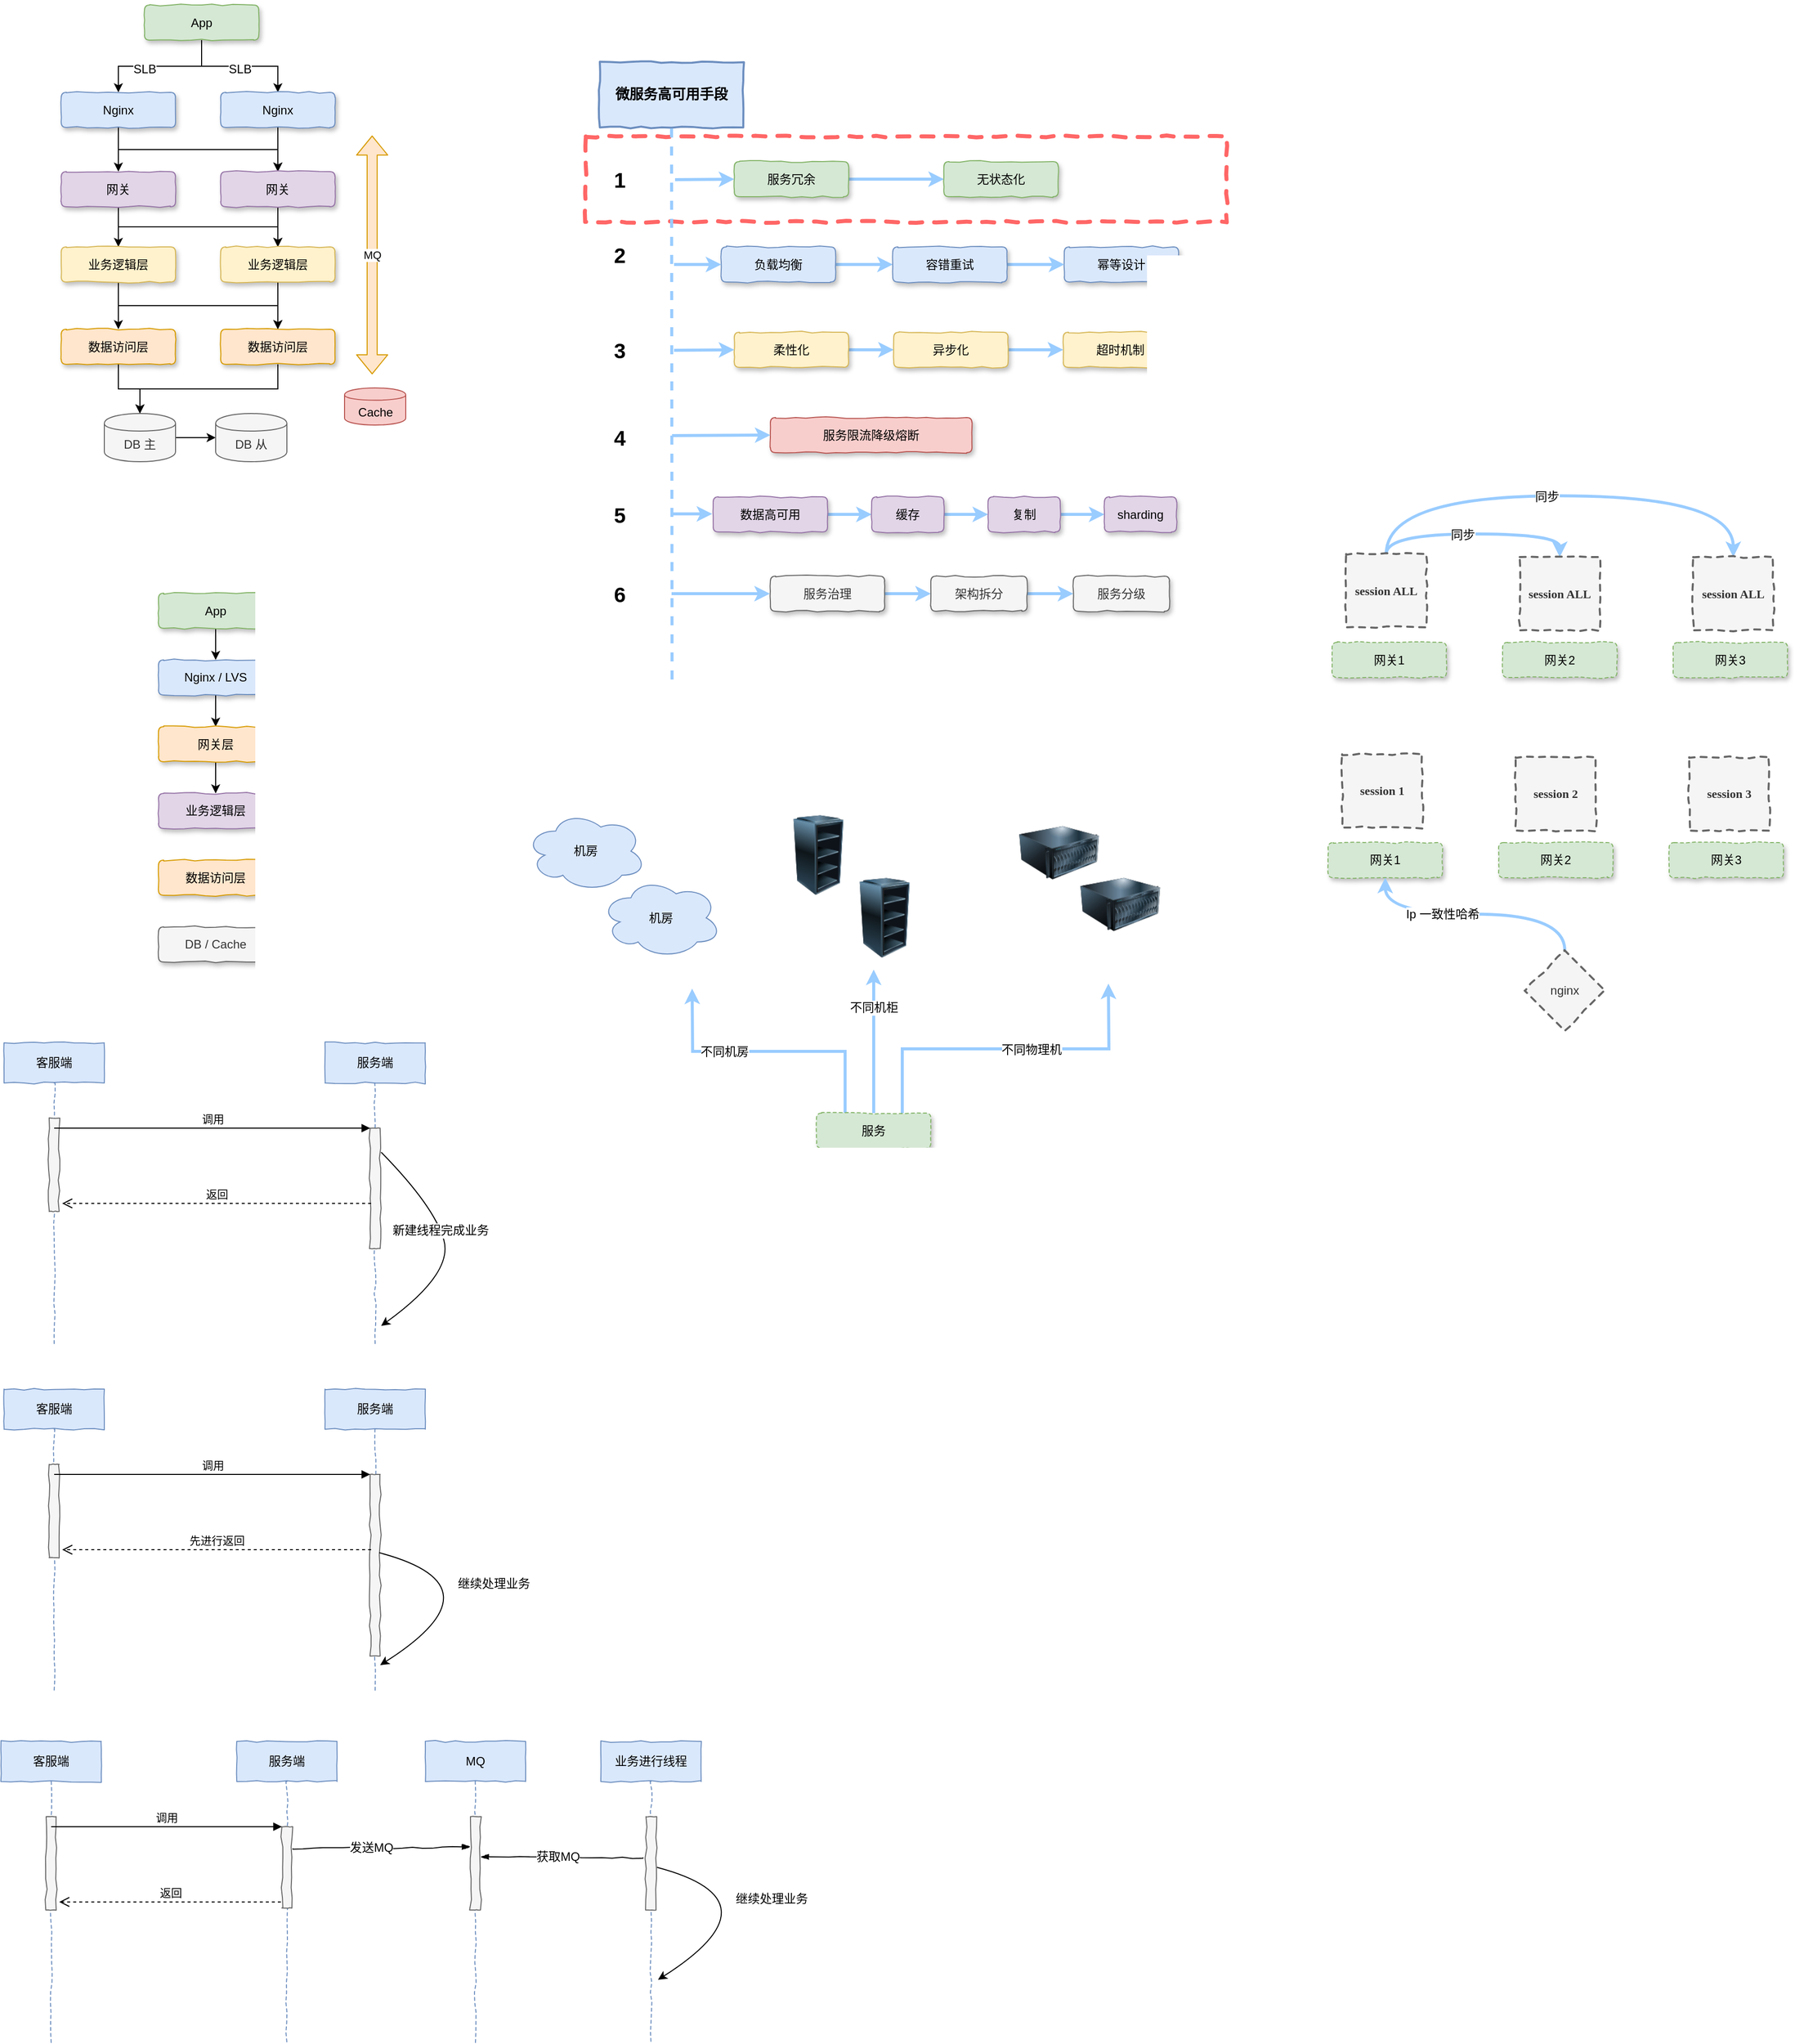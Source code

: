 <mxfile version="10.7.7" type="github"><diagram id="9MzaHd7Rf5EmqwmCaSLp" name="Ã§Â¬Â¬ 1 Ã©Â¡Âµ"><mxGraphModel dx="848" dy="574" grid="0" gridSize="10" guides="1" tooltips="1" connect="1" arrows="1" fold="1" page="1" pageScale="1" pageWidth="10000" pageHeight="10000" math="0" shadow="0"><root><mxCell id="0"/><mxCell id="1" parent="0"/><mxCell id="vuu-zCxJf1RxTGrYEHan-46" value="" style="html=1;whiteSpace=wrap;comic=1;strokeWidth=4;fontFamily=Comic Sans MS;fontStyle=1;strokeColor=#FF6666;dashed=1;" parent="1" vertex="1"><mxGeometry x="699" y="312" width="639" height="85" as="geometry"/></mxCell><mxCell id="hoTQpN1Qv3qKQoS7OUCN-4" style="edgeStyle=orthogonalEdgeStyle;rounded=0;orthogonalLoop=1;jettySize=auto;html=1;exitX=0.5;exitY=1;exitDx=0;exitDy=0;" parent="1" source="hoTQpN1Qv3qKQoS7OUCN-1" target="hoTQpN1Qv3qKQoS7OUCN-2" edge="1"><mxGeometry relative="1" as="geometry"/></mxCell><mxCell id="hoTQpN1Qv3qKQoS7OUCN-6" value="SLB" style="text;html=1;resizable=0;points=[];align=center;verticalAlign=middle;labelBackgroundColor=#ffffff;" parent="hoTQpN1Qv3qKQoS7OUCN-4" vertex="1" connectable="0"><mxGeometry x="0.23" y="3" relative="1" as="geometry"><mxPoint as="offset"/></mxGeometry></mxCell><mxCell id="hoTQpN1Qv3qKQoS7OUCN-5" style="edgeStyle=orthogonalEdgeStyle;rounded=0;orthogonalLoop=1;jettySize=auto;html=1;exitX=0.5;exitY=1;exitDx=0;exitDy=0;" parent="1" source="hoTQpN1Qv3qKQoS7OUCN-1" target="hoTQpN1Qv3qKQoS7OUCN-3" edge="1"><mxGeometry relative="1" as="geometry"/></mxCell><mxCell id="hoTQpN1Qv3qKQoS7OUCN-7" value="SLB" style="text;html=1;resizable=0;points=[];align=center;verticalAlign=middle;labelBackgroundColor=#ffffff;" parent="hoTQpN1Qv3qKQoS7OUCN-5" vertex="1" connectable="0"><mxGeometry y="-3" relative="1" as="geometry"><mxPoint as="offset"/></mxGeometry></mxCell><mxCell id="hoTQpN1Qv3qKQoS7OUCN-1" value="App" style="rounded=1;whiteSpace=wrap;html=1;shadow=1;comic=1;fillColor=#d5e8d4;strokeColor=#82b366;" parent="1" vertex="1"><mxGeometry x="259" y="181" width="114" height="35" as="geometry"/></mxCell><mxCell id="hoTQpN1Qv3qKQoS7OUCN-10" style="edgeStyle=orthogonalEdgeStyle;rounded=0;orthogonalLoop=1;jettySize=auto;html=1;exitX=0.5;exitY=1;exitDx=0;exitDy=0;entryX=0.5;entryY=0;entryDx=0;entryDy=0;" parent="1" source="hoTQpN1Qv3qKQoS7OUCN-2" target="hoTQpN1Qv3qKQoS7OUCN-8" edge="1"><mxGeometry relative="1" as="geometry"/></mxCell><mxCell id="hoTQpN1Qv3qKQoS7OUCN-11" style="edgeStyle=orthogonalEdgeStyle;rounded=0;orthogonalLoop=1;jettySize=auto;html=1;exitX=0.5;exitY=1;exitDx=0;exitDy=0;entryX=0.5;entryY=0;entryDx=0;entryDy=0;" parent="1" source="hoTQpN1Qv3qKQoS7OUCN-2" target="hoTQpN1Qv3qKQoS7OUCN-9" edge="1"><mxGeometry relative="1" as="geometry"/></mxCell><mxCell id="hoTQpN1Qv3qKQoS7OUCN-2" value="Nginx" style="rounded=1;whiteSpace=wrap;html=1;shadow=1;comic=1;fillColor=#dae8fc;strokeColor=#6c8ebf;" parent="1" vertex="1"><mxGeometry x="176" y="268" width="114" height="35" as="geometry"/></mxCell><mxCell id="hoTQpN1Qv3qKQoS7OUCN-12" style="edgeStyle=orthogonalEdgeStyle;rounded=0;orthogonalLoop=1;jettySize=auto;html=1;exitX=0.5;exitY=1;exitDx=0;exitDy=0;entryX=0.5;entryY=0;entryDx=0;entryDy=0;" parent="1" source="hoTQpN1Qv3qKQoS7OUCN-3" target="hoTQpN1Qv3qKQoS7OUCN-9" edge="1"><mxGeometry relative="1" as="geometry"/></mxCell><mxCell id="hoTQpN1Qv3qKQoS7OUCN-3" value="Nginx" style="rounded=1;whiteSpace=wrap;html=1;shadow=1;comic=1;fillColor=#dae8fc;strokeColor=#6c8ebf;" parent="1" vertex="1"><mxGeometry x="335" y="268" width="114" height="35" as="geometry"/></mxCell><mxCell id="hoTQpN1Qv3qKQoS7OUCN-15" style="edgeStyle=orthogonalEdgeStyle;rounded=0;orthogonalLoop=1;jettySize=auto;html=1;exitX=0.5;exitY=1;exitDx=0;exitDy=0;entryX=0.5;entryY=0;entryDx=0;entryDy=0;" parent="1" source="hoTQpN1Qv3qKQoS7OUCN-8" target="hoTQpN1Qv3qKQoS7OUCN-13" edge="1"><mxGeometry relative="1" as="geometry"/></mxCell><mxCell id="hoTQpN1Qv3qKQoS7OUCN-25" style="edgeStyle=orthogonalEdgeStyle;rounded=0;orthogonalLoop=1;jettySize=auto;html=1;exitX=0.5;exitY=1;exitDx=0;exitDy=0;" parent="1" source="hoTQpN1Qv3qKQoS7OUCN-8" target="hoTQpN1Qv3qKQoS7OUCN-14" edge="1"><mxGeometry relative="1" as="geometry"/></mxCell><mxCell id="hoTQpN1Qv3qKQoS7OUCN-8" value="网关" style="rounded=1;whiteSpace=wrap;html=1;shadow=1;comic=1;fillColor=#e1d5e7;strokeColor=#9673a6;" parent="1" vertex="1"><mxGeometry x="176" y="347" width="114" height="35" as="geometry"/></mxCell><mxCell id="hoTQpN1Qv3qKQoS7OUCN-16" style="edgeStyle=orthogonalEdgeStyle;rounded=0;orthogonalLoop=1;jettySize=auto;html=1;exitX=0.5;exitY=1;exitDx=0;exitDy=0;" parent="1" source="hoTQpN1Qv3qKQoS7OUCN-9" target="hoTQpN1Qv3qKQoS7OUCN-14" edge="1"><mxGeometry relative="1" as="geometry"/></mxCell><mxCell id="hoTQpN1Qv3qKQoS7OUCN-9" value="网关" style="rounded=1;whiteSpace=wrap;html=1;shadow=1;comic=1;fillColor=#e1d5e7;strokeColor=#9673a6;" parent="1" vertex="1"><mxGeometry x="335" y="347" width="114" height="35" as="geometry"/></mxCell><mxCell id="hoTQpN1Qv3qKQoS7OUCN-22" style="edgeStyle=orthogonalEdgeStyle;rounded=0;orthogonalLoop=1;jettySize=auto;html=1;exitX=0.5;exitY=1;exitDx=0;exitDy=0;entryX=0.5;entryY=0;entryDx=0;entryDy=0;" parent="1" source="hoTQpN1Qv3qKQoS7OUCN-13" target="hoTQpN1Qv3qKQoS7OUCN-20" edge="1"><mxGeometry relative="1" as="geometry"/></mxCell><mxCell id="hoTQpN1Qv3qKQoS7OUCN-24" style="edgeStyle=orthogonalEdgeStyle;rounded=0;orthogonalLoop=1;jettySize=auto;html=1;exitX=0.5;exitY=1;exitDx=0;exitDy=0;entryX=0.5;entryY=0;entryDx=0;entryDy=0;" parent="1" source="hoTQpN1Qv3qKQoS7OUCN-13" target="hoTQpN1Qv3qKQoS7OUCN-21" edge="1"><mxGeometry relative="1" as="geometry"/></mxCell><mxCell id="hoTQpN1Qv3qKQoS7OUCN-13" value="业务逻辑层" style="rounded=1;whiteSpace=wrap;html=1;shadow=1;comic=1;fillColor=#fff2cc;strokeColor=#d6b656;" parent="1" vertex="1"><mxGeometry x="176" y="422" width="114" height="35" as="geometry"/></mxCell><mxCell id="hoTQpN1Qv3qKQoS7OUCN-23" style="edgeStyle=orthogonalEdgeStyle;rounded=0;orthogonalLoop=1;jettySize=auto;html=1;exitX=0.5;exitY=1;exitDx=0;exitDy=0;entryX=0.5;entryY=0;entryDx=0;entryDy=0;" parent="1" source="hoTQpN1Qv3qKQoS7OUCN-14" target="hoTQpN1Qv3qKQoS7OUCN-21" edge="1"><mxGeometry relative="1" as="geometry"/></mxCell><mxCell id="hoTQpN1Qv3qKQoS7OUCN-14" value="业务逻辑层" style="rounded=1;whiteSpace=wrap;html=1;shadow=1;comic=1;fillColor=#fff2cc;strokeColor=#d6b656;" parent="1" vertex="1"><mxGeometry x="335" y="422" width="114" height="35" as="geometry"/></mxCell><mxCell id="hoTQpN1Qv3qKQoS7OUCN-40" style="edgeStyle=orthogonalEdgeStyle;rounded=0;orthogonalLoop=1;jettySize=auto;html=1;exitX=0.5;exitY=1;exitDx=0;exitDy=0;entryX=0.5;entryY=0;entryDx=0;entryDy=0;" parent="1" source="hoTQpN1Qv3qKQoS7OUCN-17" target="hoTQpN1Qv3qKQoS7OUCN-18" edge="1"><mxGeometry relative="1" as="geometry"/></mxCell><mxCell id="hoTQpN1Qv3qKQoS7OUCN-17" value="App" style="rounded=1;whiteSpace=wrap;html=1;shadow=1;comic=1;fillColor=#d5e8d4;strokeColor=#82b366;" parent="1" vertex="1"><mxGeometry x="273" y="767" width="114" height="35" as="geometry"/></mxCell><mxCell id="hoTQpN1Qv3qKQoS7OUCN-41" style="edgeStyle=orthogonalEdgeStyle;rounded=0;orthogonalLoop=1;jettySize=auto;html=1;exitX=0.5;exitY=1;exitDx=0;exitDy=0;entryX=0.5;entryY=0;entryDx=0;entryDy=0;" parent="1" source="hoTQpN1Qv3qKQoS7OUCN-18" target="hoTQpN1Qv3qKQoS7OUCN-19" edge="1"><mxGeometry relative="1" as="geometry"/></mxCell><mxCell id="hoTQpN1Qv3qKQoS7OUCN-18" value="Nginx / LVS" style="rounded=1;whiteSpace=wrap;html=1;shadow=1;comic=1;fillColor=#dae8fc;strokeColor=#6c8ebf;" parent="1" vertex="1"><mxGeometry x="273" y="833.5" width="114" height="35" as="geometry"/></mxCell><mxCell id="hoTQpN1Qv3qKQoS7OUCN-42" style="edgeStyle=orthogonalEdgeStyle;rounded=0;orthogonalLoop=1;jettySize=auto;html=1;exitX=0.5;exitY=1;exitDx=0;exitDy=0;entryX=0.5;entryY=0;entryDx=0;entryDy=0;" parent="1" source="hoTQpN1Qv3qKQoS7OUCN-19" target="hoTQpN1Qv3qKQoS7OUCN-37" edge="1"><mxGeometry relative="1" as="geometry"/></mxCell><mxCell id="hoTQpN1Qv3qKQoS7OUCN-19" value="网关层" style="rounded=1;whiteSpace=wrap;html=1;shadow=1;comic=1;fillColor=#ffe6cc;strokeColor=#d79b00;" parent="1" vertex="1"><mxGeometry x="273" y="900" width="114" height="35" as="geometry"/></mxCell><mxCell id="hoTQpN1Qv3qKQoS7OUCN-29" style="edgeStyle=orthogonalEdgeStyle;rounded=0;orthogonalLoop=1;jettySize=auto;html=1;exitX=0.5;exitY=1;exitDx=0;exitDy=0;entryX=0.5;entryY=0;entryDx=0;entryDy=0;" parent="1" source="hoTQpN1Qv3qKQoS7OUCN-20" target="hoTQpN1Qv3qKQoS7OUCN-26" edge="1"><mxGeometry relative="1" as="geometry"/></mxCell><mxCell id="hoTQpN1Qv3qKQoS7OUCN-20" value="数据访问层" style="rounded=1;whiteSpace=wrap;html=1;shadow=1;comic=1;fillColor=#ffe6cc;strokeColor=#d79b00;" parent="1" vertex="1"><mxGeometry x="176" y="504" width="114" height="35" as="geometry"/></mxCell><mxCell id="hoTQpN1Qv3qKQoS7OUCN-30" style="edgeStyle=orthogonalEdgeStyle;rounded=0;orthogonalLoop=1;jettySize=auto;html=1;exitX=0.5;exitY=1;exitDx=0;exitDy=0;entryX=0.5;entryY=0;entryDx=0;entryDy=0;" parent="1" source="hoTQpN1Qv3qKQoS7OUCN-21" target="hoTQpN1Qv3qKQoS7OUCN-26" edge="1"><mxGeometry relative="1" as="geometry"/></mxCell><mxCell id="hoTQpN1Qv3qKQoS7OUCN-21" value="数据访问层" style="rounded=1;whiteSpace=wrap;html=1;shadow=1;comic=1;fillColor=#ffe6cc;strokeColor=#d79b00;" parent="1" vertex="1"><mxGeometry x="335" y="504" width="114" height="35" as="geometry"/></mxCell><mxCell id="hoTQpN1Qv3qKQoS7OUCN-28" style="edgeStyle=orthogonalEdgeStyle;rounded=0;orthogonalLoop=1;jettySize=auto;html=1;exitX=1;exitY=0.5;exitDx=0;exitDy=0;entryX=0;entryY=0.5;entryDx=0;entryDy=0;" parent="1" source="hoTQpN1Qv3qKQoS7OUCN-26" target="hoTQpN1Qv3qKQoS7OUCN-27" edge="1"><mxGeometry relative="1" as="geometry"/></mxCell><mxCell id="hoTQpN1Qv3qKQoS7OUCN-26" value="DB 主" style="shape=cylinder;whiteSpace=wrap;html=1;boundedLbl=1;backgroundOutline=1;fillColor=#f5f5f5;strokeColor=#666666;fontColor=#333333;" parent="1" vertex="1"><mxGeometry x="219" y="588" width="71" height="48" as="geometry"/></mxCell><mxCell id="hoTQpN1Qv3qKQoS7OUCN-27" value="DB 从" style="shape=cylinder;whiteSpace=wrap;html=1;boundedLbl=1;backgroundOutline=1;fillColor=#f5f5f5;strokeColor=#666666;fontColor=#333333;" parent="1" vertex="1"><mxGeometry x="330" y="588" width="71" height="48" as="geometry"/></mxCell><mxCell id="hoTQpN1Qv3qKQoS7OUCN-33" value="Cache" style="shape=cylinder;whiteSpace=wrap;html=1;boundedLbl=1;backgroundOutline=1;fillColor=#f8cecc;strokeColor=#b85450;" parent="1" vertex="1"><mxGeometry x="458.5" y="562.5" width="61" height="37" as="geometry"/></mxCell><mxCell id="hoTQpN1Qv3qKQoS7OUCN-34" value="MQ" style="shape=flexArrow;endArrow=classic;startArrow=classic;html=1;fillColor=#ffe6cc;strokeColor=#d79b00;" parent="1" edge="1"><mxGeometry width="50" height="50" relative="1" as="geometry"><mxPoint x="486" y="549" as="sourcePoint"/><mxPoint x="486" y="311" as="targetPoint"/></mxGeometry></mxCell><mxCell id="hoTQpN1Qv3qKQoS7OUCN-37" value="业务逻辑层" style="rounded=1;whiteSpace=wrap;html=1;shadow=1;comic=1;fillColor=#e1d5e7;strokeColor=#9673a6;" parent="1" vertex="1"><mxGeometry x="273" y="966.5" width="114" height="35" as="geometry"/></mxCell><mxCell id="hoTQpN1Qv3qKQoS7OUCN-38" value="数据访问层" style="rounded=1;whiteSpace=wrap;html=1;shadow=1;comic=1;fillColor=#ffe6cc;strokeColor=#d79b00;" parent="1" vertex="1"><mxGeometry x="273" y="1033" width="114" height="35" as="geometry"/></mxCell><mxCell id="hoTQpN1Qv3qKQoS7OUCN-39" value="DB / Cache" style="rounded=1;whiteSpace=wrap;html=1;shadow=1;comic=1;fillColor=#f5f5f5;strokeColor=#666666;fontColor=#333333;" parent="1" vertex="1"><mxGeometry x="273" y="1099.5" width="114" height="35" as="geometry"/></mxCell><mxCell id="vuu-zCxJf1RxTGrYEHan-1" value="&lt;font style=&quot;font-size: 14px&quot;&gt;微服务高可用手段&lt;/font&gt;" style="html=1;whiteSpace=wrap;comic=1;strokeWidth=2;fontFamily=Comic Sans MS;fontStyle=1;fillColor=#dae8fc;strokeColor=#6c8ebf;" parent="1" vertex="1"><mxGeometry x="713" y="238" width="143" height="65" as="geometry"/></mxCell><mxCell id="vuu-zCxJf1RxTGrYEHan-2" value="" style="endArrow=none;dashed=1;html=1;entryX=0.5;entryY=1;entryDx=0;entryDy=0;strokeColor=#99CCFF;strokeWidth=3;" parent="1" target="vuu-zCxJf1RxTGrYEHan-1" edge="1"><mxGeometry width="50" height="50" relative="1" as="geometry"><mxPoint x="785" y="853" as="sourcePoint"/><mxPoint x="870" y="451" as="targetPoint"/></mxGeometry></mxCell><mxCell id="vuu-zCxJf1RxTGrYEHan-6" style="edgeStyle=orthogonalEdgeStyle;rounded=0;orthogonalLoop=1;jettySize=auto;html=1;exitX=1;exitY=0.5;exitDx=0;exitDy=0;entryX=0;entryY=0.5;entryDx=0;entryDy=0;strokeColor=#99CCFF;strokeWidth=3;" parent="1" source="vuu-zCxJf1RxTGrYEHan-3" target="vuu-zCxJf1RxTGrYEHan-5" edge="1"><mxGeometry relative="1" as="geometry"/></mxCell><mxCell id="vuu-zCxJf1RxTGrYEHan-3" value="服务冗余" style="rounded=1;whiteSpace=wrap;html=1;shadow=1;comic=1;fillColor=#d5e8d4;strokeColor=#82b366;" parent="1" vertex="1"><mxGeometry x="847" y="337" width="114" height="35" as="geometry"/></mxCell><mxCell id="vuu-zCxJf1RxTGrYEHan-4" value="" style="endArrow=classic;html=1;strokeColor=#99CCFF;strokeWidth=3;entryX=0;entryY=0.5;entryDx=0;entryDy=0;" parent="1" target="vuu-zCxJf1RxTGrYEHan-3" edge="1"><mxGeometry width="50" height="50" relative="1" as="geometry"><mxPoint x="788" y="355" as="sourcePoint"/><mxPoint x="719" y="344" as="targetPoint"/></mxGeometry></mxCell><mxCell id="vuu-zCxJf1RxTGrYEHan-5" value="无状态化" style="rounded=1;whiteSpace=wrap;html=1;shadow=1;comic=1;fillColor=#d5e8d4;strokeColor=#82b366;" parent="1" vertex="1"><mxGeometry x="1056" y="337" width="114" height="35" as="geometry"/></mxCell><mxCell id="vuu-zCxJf1RxTGrYEHan-41" style="edgeStyle=orthogonalEdgeStyle;rounded=0;orthogonalLoop=1;jettySize=auto;html=1;exitX=1;exitY=0.5;exitDx=0;exitDy=0;entryX=0;entryY=0.5;entryDx=0;entryDy=0;strokeColor=#99CCFF;strokeWidth=3;" parent="1" source="vuu-zCxJf1RxTGrYEHan-7" target="vuu-zCxJf1RxTGrYEHan-40" edge="1"><mxGeometry relative="1" as="geometry"/></mxCell><mxCell id="vuu-zCxJf1RxTGrYEHan-7" value="负载均衡" style="rounded=1;whiteSpace=wrap;html=1;shadow=1;comic=1;fillColor=#dae8fc;strokeColor=#6c8ebf;" parent="1" vertex="1"><mxGeometry x="834" y="422" width="114" height="35" as="geometry"/></mxCell><mxCell id="vuu-zCxJf1RxTGrYEHan-8" value="" style="endArrow=classic;html=1;strokeColor=#99CCFF;strokeWidth=3;entryX=0;entryY=0.5;entryDx=0;entryDy=0;" parent="1" target="vuu-zCxJf1RxTGrYEHan-7" edge="1"><mxGeometry width="50" height="50" relative="1" as="geometry"><mxPoint x="787" y="439.5" as="sourcePoint"/><mxPoint x="846" y="439.5" as="targetPoint"/></mxGeometry></mxCell><mxCell id="vuu-zCxJf1RxTGrYEHan-9" value="幂等设计" style="rounded=1;whiteSpace=wrap;html=1;shadow=1;comic=1;fillColor=#dae8fc;strokeColor=#6c8ebf;" parent="1" vertex="1"><mxGeometry x="1176" y="422" width="114" height="35" as="geometry"/></mxCell><mxCell id="vuu-zCxJf1RxTGrYEHan-15" style="edgeStyle=orthogonalEdgeStyle;rounded=0;orthogonalLoop=1;jettySize=auto;html=1;exitX=1;exitY=0.5;exitDx=0;exitDy=0;entryX=0;entryY=0.5;entryDx=0;entryDy=0;strokeColor=#99CCFF;strokeWidth=3;" parent="1" source="vuu-zCxJf1RxTGrYEHan-11" target="vuu-zCxJf1RxTGrYEHan-13" edge="1"><mxGeometry relative="1" as="geometry"/></mxCell><mxCell id="vuu-zCxJf1RxTGrYEHan-11" value="柔性化" style="rounded=1;whiteSpace=wrap;html=1;shadow=1;comic=1;fillColor=#fff2cc;strokeColor=#d6b656;" parent="1" vertex="1"><mxGeometry x="847" y="507" width="114" height="35" as="geometry"/></mxCell><mxCell id="vuu-zCxJf1RxTGrYEHan-12" value="" style="endArrow=classic;html=1;strokeColor=#99CCFF;strokeWidth=3;entryX=0;entryY=0.5;entryDx=0;entryDy=0;" parent="1" target="vuu-zCxJf1RxTGrYEHan-11" edge="1"><mxGeometry width="50" height="50" relative="1" as="geometry"><mxPoint x="787" y="525" as="sourcePoint"/><mxPoint x="914" y="450" as="targetPoint"/></mxGeometry></mxCell><mxCell id="vuu-zCxJf1RxTGrYEHan-16" style="edgeStyle=orthogonalEdgeStyle;rounded=0;orthogonalLoop=1;jettySize=auto;html=1;exitX=1;exitY=0.5;exitDx=0;exitDy=0;strokeColor=#99CCFF;strokeWidth=3;" parent="1" source="vuu-zCxJf1RxTGrYEHan-13" target="vuu-zCxJf1RxTGrYEHan-14" edge="1"><mxGeometry relative="1" as="geometry"/></mxCell><mxCell id="vuu-zCxJf1RxTGrYEHan-13" value="异步化" style="rounded=1;whiteSpace=wrap;html=1;shadow=1;comic=1;fillColor=#fff2cc;strokeColor=#d6b656;" parent="1" vertex="1"><mxGeometry x="1006" y="507" width="114" height="35" as="geometry"/></mxCell><mxCell id="vuu-zCxJf1RxTGrYEHan-14" value="超时机制" style="rounded=1;whiteSpace=wrap;html=1;shadow=1;comic=1;fillColor=#fff2cc;strokeColor=#d6b656;" parent="1" vertex="1"><mxGeometry x="1175" y="507" width="114" height="35" as="geometry"/></mxCell><mxCell id="vuu-zCxJf1RxTGrYEHan-17" value="服务限流降级熔断" style="rounded=1;whiteSpace=wrap;html=1;shadow=1;comic=1;fillColor=#f8cecc;strokeColor=#b85450;" parent="1" vertex="1"><mxGeometry x="883" y="592" width="201" height="35" as="geometry"/></mxCell><mxCell id="vuu-zCxJf1RxTGrYEHan-18" value="" style="endArrow=classic;html=1;strokeColor=#99CCFF;strokeWidth=3;entryX=0;entryY=0.5;entryDx=0;entryDy=0;" parent="1" target="vuu-zCxJf1RxTGrYEHan-17" edge="1"><mxGeometry width="50" height="50" relative="1" as="geometry"><mxPoint x="785" y="610" as="sourcePoint"/><mxPoint x="844.5" y="612" as="targetPoint"/></mxGeometry></mxCell><mxCell id="vuu-zCxJf1RxTGrYEHan-24" style="edgeStyle=orthogonalEdgeStyle;rounded=0;orthogonalLoop=1;jettySize=auto;html=1;exitX=1;exitY=0.5;exitDx=0;exitDy=0;entryX=0;entryY=0.5;entryDx=0;entryDy=0;strokeColor=#99CCFF;strokeWidth=3;" parent="1" source="vuu-zCxJf1RxTGrYEHan-19" target="vuu-zCxJf1RxTGrYEHan-21" edge="1"><mxGeometry relative="1" as="geometry"/></mxCell><mxCell id="vuu-zCxJf1RxTGrYEHan-19" value="数据高可用" style="rounded=1;whiteSpace=wrap;html=1;shadow=1;comic=1;fillColor=#e1d5e7;strokeColor=#9673a6;" parent="1" vertex="1"><mxGeometry x="826" y="671" width="114" height="35" as="geometry"/></mxCell><mxCell id="vuu-zCxJf1RxTGrYEHan-20" value="" style="endArrow=classic;html=1;strokeColor=#99CCFF;strokeWidth=3;" parent="1" edge="1"><mxGeometry width="50" height="50" relative="1" as="geometry"><mxPoint x="784.5" y="688" as="sourcePoint"/><mxPoint x="825" y="688" as="targetPoint"/></mxGeometry></mxCell><mxCell id="vuu-zCxJf1RxTGrYEHan-25" style="edgeStyle=orthogonalEdgeStyle;rounded=0;orthogonalLoop=1;jettySize=auto;html=1;exitX=1;exitY=0.5;exitDx=0;exitDy=0;entryX=0;entryY=0.5;entryDx=0;entryDy=0;strokeColor=#99CCFF;strokeWidth=3;" parent="1" source="vuu-zCxJf1RxTGrYEHan-21" target="vuu-zCxJf1RxTGrYEHan-22" edge="1"><mxGeometry relative="1" as="geometry"/></mxCell><mxCell id="vuu-zCxJf1RxTGrYEHan-21" value="缓存" style="rounded=1;whiteSpace=wrap;html=1;shadow=1;comic=1;fillColor=#e1d5e7;strokeColor=#9673a6;" parent="1" vertex="1"><mxGeometry x="984" y="671" width="72" height="35" as="geometry"/></mxCell><mxCell id="vuu-zCxJf1RxTGrYEHan-26" style="edgeStyle=orthogonalEdgeStyle;rounded=0;orthogonalLoop=1;jettySize=auto;html=1;exitX=1;exitY=0.5;exitDx=0;exitDy=0;entryX=0;entryY=0.5;entryDx=0;entryDy=0;strokeColor=#99CCFF;strokeWidth=3;" parent="1" source="vuu-zCxJf1RxTGrYEHan-22" target="vuu-zCxJf1RxTGrYEHan-23" edge="1"><mxGeometry relative="1" as="geometry"/></mxCell><mxCell id="vuu-zCxJf1RxTGrYEHan-22" value="复制" style="rounded=1;whiteSpace=wrap;html=1;shadow=1;comic=1;fillColor=#e1d5e7;strokeColor=#9673a6;" parent="1" vertex="1"><mxGeometry x="1100" y="671" width="72" height="35" as="geometry"/></mxCell><mxCell id="vuu-zCxJf1RxTGrYEHan-23" value="sharding" style="rounded=1;whiteSpace=wrap;html=1;shadow=1;comic=1;fillColor=#e1d5e7;strokeColor=#9673a6;" parent="1" vertex="1"><mxGeometry x="1216" y="671" width="72" height="35" as="geometry"/></mxCell><mxCell id="vuu-zCxJf1RxTGrYEHan-31" style="edgeStyle=orthogonalEdgeStyle;rounded=0;orthogonalLoop=1;jettySize=auto;html=1;exitX=1;exitY=0.5;exitDx=0;exitDy=0;entryX=0;entryY=0.5;entryDx=0;entryDy=0;strokeColor=#99CCFF;strokeWidth=3;" parent="1" source="vuu-zCxJf1RxTGrYEHan-27" target="vuu-zCxJf1RxTGrYEHan-28" edge="1"><mxGeometry relative="1" as="geometry"/></mxCell><mxCell id="vuu-zCxJf1RxTGrYEHan-27" value="服务治理" style="rounded=1;whiteSpace=wrap;html=1;shadow=1;comic=1;fillColor=#f5f5f5;strokeColor=#666666;fontColor=#333333;" parent="1" vertex="1"><mxGeometry x="883" y="750" width="114" height="35" as="geometry"/></mxCell><mxCell id="vuu-zCxJf1RxTGrYEHan-32" style="edgeStyle=orthogonalEdgeStyle;rounded=0;orthogonalLoop=1;jettySize=auto;html=1;exitX=1;exitY=0.5;exitDx=0;exitDy=0;entryX=0;entryY=0.5;entryDx=0;entryDy=0;strokeColor=#99CCFF;strokeWidth=3;" parent="1" source="vuu-zCxJf1RxTGrYEHan-28" target="vuu-zCxJf1RxTGrYEHan-29" edge="1"><mxGeometry relative="1" as="geometry"/></mxCell><mxCell id="vuu-zCxJf1RxTGrYEHan-28" value="架构拆分" style="rounded=1;whiteSpace=wrap;html=1;shadow=1;comic=1;fillColor=#f5f5f5;strokeColor=#666666;fontColor=#333333;" parent="1" vertex="1"><mxGeometry x="1043" y="750" width="96" height="35" as="geometry"/></mxCell><mxCell id="vuu-zCxJf1RxTGrYEHan-29" value="服务分级" style="rounded=1;whiteSpace=wrap;html=1;shadow=1;comic=1;fillColor=#f5f5f5;strokeColor=#666666;fontColor=#333333;" parent="1" vertex="1"><mxGeometry x="1185" y="750" width="96" height="35" as="geometry"/></mxCell><mxCell id="vuu-zCxJf1RxTGrYEHan-30" value="" style="endArrow=classic;html=1;strokeColor=#99CCFF;strokeWidth=3;entryX=0;entryY=0.5;entryDx=0;entryDy=0;" parent="1" edge="1"><mxGeometry width="50" height="50" relative="1" as="geometry"><mxPoint x="784.5" y="767.5" as="sourcePoint"/><mxPoint x="882.5" y="767.5" as="targetPoint"/></mxGeometry></mxCell><mxCell id="vuu-zCxJf1RxTGrYEHan-34" value="&lt;font size=&quot;1&quot;&gt;&lt;b style=&quot;font-size: 21px&quot;&gt;1&lt;/b&gt;&lt;/font&gt;" style="text;html=1;strokeColor=none;fillColor=none;align=center;verticalAlign=middle;whiteSpace=wrap;rounded=0;" parent="1" vertex="1"><mxGeometry x="713" y="345" width="40" height="20" as="geometry"/></mxCell><mxCell id="vuu-zCxJf1RxTGrYEHan-35" value="&lt;font size=&quot;1&quot;&gt;&lt;b style=&quot;font-size: 21px&quot;&gt;2&lt;/b&gt;&lt;/font&gt;" style="text;html=1;strokeColor=none;fillColor=none;align=center;verticalAlign=middle;whiteSpace=wrap;rounded=0;" parent="1" vertex="1"><mxGeometry x="713" y="419.5" width="40" height="20" as="geometry"/></mxCell><mxCell id="vuu-zCxJf1RxTGrYEHan-36" value="&lt;font size=&quot;1&quot;&gt;&lt;b style=&quot;font-size: 21px&quot;&gt;3&lt;/b&gt;&lt;/font&gt;" style="text;html=1;strokeColor=none;fillColor=none;align=center;verticalAlign=middle;whiteSpace=wrap;rounded=0;" parent="1" vertex="1"><mxGeometry x="713" y="514.5" width="40" height="20" as="geometry"/></mxCell><mxCell id="vuu-zCxJf1RxTGrYEHan-37" value="&lt;font size=&quot;1&quot;&gt;&lt;b style=&quot;font-size: 21px&quot;&gt;4&lt;/b&gt;&lt;/font&gt;" style="text;html=1;strokeColor=none;fillColor=none;align=center;verticalAlign=middle;whiteSpace=wrap;rounded=0;" parent="1" vertex="1"><mxGeometry x="713" y="602" width="40" height="20" as="geometry"/></mxCell><mxCell id="vuu-zCxJf1RxTGrYEHan-38" value="&lt;font size=&quot;1&quot;&gt;&lt;b style=&quot;font-size: 21px&quot;&gt;5&lt;/b&gt;&lt;/font&gt;" style="text;html=1;strokeColor=none;fillColor=none;align=center;verticalAlign=middle;whiteSpace=wrap;rounded=0;" parent="1" vertex="1"><mxGeometry x="713" y="678.5" width="40" height="20" as="geometry"/></mxCell><mxCell id="vuu-zCxJf1RxTGrYEHan-39" value="&lt;font size=&quot;1&quot;&gt;&lt;b style=&quot;font-size: 21px&quot;&gt;6&lt;/b&gt;&lt;/font&gt;" style="text;html=1;strokeColor=none;fillColor=none;align=center;verticalAlign=middle;whiteSpace=wrap;rounded=0;" parent="1" vertex="1"><mxGeometry x="713" y="757.5" width="40" height="20" as="geometry"/></mxCell><mxCell id="vuu-zCxJf1RxTGrYEHan-42" style="edgeStyle=orthogonalEdgeStyle;rounded=0;orthogonalLoop=1;jettySize=auto;html=1;exitX=1;exitY=0.5;exitDx=0;exitDy=0;entryX=0;entryY=0.5;entryDx=0;entryDy=0;strokeColor=#99CCFF;strokeWidth=3;" parent="1" source="vuu-zCxJf1RxTGrYEHan-40" target="vuu-zCxJf1RxTGrYEHan-9" edge="1"><mxGeometry relative="1" as="geometry"/></mxCell><mxCell id="vuu-zCxJf1RxTGrYEHan-40" value="容错重试" style="rounded=1;whiteSpace=wrap;html=1;shadow=1;comic=1;fillColor=#dae8fc;strokeColor=#6c8ebf;" parent="1" vertex="1"><mxGeometry x="1005" y="422" width="114" height="35" as="geometry"/></mxCell><mxCell id="vuu-zCxJf1RxTGrYEHan-43" value="机房" style="ellipse;shape=cloud;whiteSpace=wrap;html=1;fillColor=#dae8fc;strokeColor=#6c8ebf;" parent="1" vertex="1"><mxGeometry x="639" y="984" width="120" height="80" as="geometry"/></mxCell><mxCell id="vuu-zCxJf1RxTGrYEHan-44" value="" style="image;html=1;labelBackgroundColor=#ffffff;image=img/lib/clip_art/computers/Server_Rack_Empty_128x128.png" parent="1" vertex="1"><mxGeometry x="891" y="988" width="80" height="80" as="geometry"/></mxCell><mxCell id="vuu-zCxJf1RxTGrYEHan-47" value="机房" style="ellipse;shape=cloud;whiteSpace=wrap;html=1;fillColor=#dae8fc;strokeColor=#6c8ebf;" parent="1" vertex="1"><mxGeometry x="714" y="1050.5" width="120" height="80" as="geometry"/></mxCell><mxCell id="vuu-zCxJf1RxTGrYEHan-48" value="" style="image;html=1;labelBackgroundColor=#ffffff;image=img/lib/clip_art/computers/Server_Rack_Empty_128x128.png" parent="1" vertex="1"><mxGeometry x="957" y="1050.5" width="80" height="80" as="geometry"/></mxCell><mxCell id="vuu-zCxJf1RxTGrYEHan-49" value="" style="image;html=1;labelBackgroundColor=#ffffff;image=img/lib/clip_art/computers/Server_128x128.png;dashed=1;strokeColor=#FF6666;strokeWidth=4;" parent="1" vertex="1"><mxGeometry x="1131" y="985.5" width="80" height="80" as="geometry"/></mxCell><mxCell id="vuu-zCxJf1RxTGrYEHan-50" value="" style="image;html=1;labelBackgroundColor=#ffffff;image=img/lib/clip_art/computers/Server_128x128.png;dashed=1;strokeColor=#FF6666;strokeWidth=4;" parent="1" vertex="1"><mxGeometry x="1192" y="1037" width="80" height="80" as="geometry"/></mxCell><mxCell id="vuu-zCxJf1RxTGrYEHan-52" style="edgeStyle=orthogonalEdgeStyle;rounded=0;orthogonalLoop=1;jettySize=auto;html=1;exitX=0.25;exitY=0;exitDx=0;exitDy=0;strokeColor=#99CCFF;strokeWidth=3;" parent="1" source="vuu-zCxJf1RxTGrYEHan-51" edge="1"><mxGeometry relative="1" as="geometry"><mxPoint x="805" y="1161" as="targetPoint"/></mxGeometry></mxCell><mxCell id="vuu-zCxJf1RxTGrYEHan-55" value="不同机房" style="text;html=1;resizable=0;points=[];align=center;verticalAlign=middle;labelBackgroundColor=#ffffff;" parent="vuu-zCxJf1RxTGrYEHan-52" vertex="1" connectable="0"><mxGeometry x="0.321" relative="1" as="geometry"><mxPoint as="offset"/></mxGeometry></mxCell><mxCell id="vuu-zCxJf1RxTGrYEHan-53" style="edgeStyle=orthogonalEdgeStyle;rounded=0;orthogonalLoop=1;jettySize=auto;html=1;exitX=0.5;exitY=0;exitDx=0;exitDy=0;strokeColor=#99CCFF;strokeWidth=3;" parent="1" source="vuu-zCxJf1RxTGrYEHan-51" edge="1"><mxGeometry relative="1" as="geometry"><mxPoint x="986" y="1142" as="targetPoint"/></mxGeometry></mxCell><mxCell id="vuu-zCxJf1RxTGrYEHan-56" value="不同机柜" style="text;html=1;resizable=0;points=[];align=center;verticalAlign=middle;labelBackgroundColor=#ffffff;" parent="vuu-zCxJf1RxTGrYEHan-53" vertex="1" connectable="0"><mxGeometry x="0.469" y="1" relative="1" as="geometry"><mxPoint as="offset"/></mxGeometry></mxCell><mxCell id="vuu-zCxJf1RxTGrYEHan-54" style="edgeStyle=orthogonalEdgeStyle;rounded=0;orthogonalLoop=1;jettySize=auto;html=1;exitX=0.75;exitY=0;exitDx=0;exitDy=0;strokeColor=#99CCFF;strokeWidth=3;" parent="1" source="vuu-zCxJf1RxTGrYEHan-51" edge="1"><mxGeometry relative="1" as="geometry"><mxPoint x="1220" y="1156" as="targetPoint"/></mxGeometry></mxCell><mxCell id="vuu-zCxJf1RxTGrYEHan-57" value="不同物理机" style="text;html=1;resizable=0;points=[];align=center;verticalAlign=middle;labelBackgroundColor=#ffffff;" parent="vuu-zCxJf1RxTGrYEHan-54" vertex="1" connectable="0"><mxGeometry x="0.15" y="-1" relative="1" as="geometry"><mxPoint as="offset"/></mxGeometry></mxCell><mxCell id="vuu-zCxJf1RxTGrYEHan-51" value="服务" style="rounded=1;whiteSpace=wrap;html=1;shadow=1;comic=1;fillColor=#d5e8d4;strokeColor=#82b366;dashed=1;" parent="1" vertex="1"><mxGeometry x="929" y="1285" width="114" height="35" as="geometry"/></mxCell><mxCell id="vuu-zCxJf1RxTGrYEHan-58" value="网关1" style="rounded=1;whiteSpace=wrap;html=1;shadow=1;comic=1;fillColor=#d5e8d4;strokeColor=#82b366;dashed=1;" parent="1" vertex="1"><mxGeometry x="1443" y="816" width="114" height="35" as="geometry"/></mxCell><mxCell id="vuu-zCxJf1RxTGrYEHan-59" value="网关2" style="rounded=1;whiteSpace=wrap;html=1;shadow=1;comic=1;fillColor=#d5e8d4;strokeColor=#82b366;dashed=1;" parent="1" vertex="1"><mxGeometry x="1613" y="816" width="114" height="35" as="geometry"/></mxCell><mxCell id="vuu-zCxJf1RxTGrYEHan-60" value="网关3" style="rounded=1;whiteSpace=wrap;html=1;shadow=1;comic=1;fillColor=#d5e8d4;strokeColor=#82b366;dashed=1;" parent="1" vertex="1"><mxGeometry x="1783" y="816" width="114" height="35" as="geometry"/></mxCell><mxCell id="vuu-zCxJf1RxTGrYEHan-64" style="edgeStyle=orthogonalEdgeStyle;rounded=0;orthogonalLoop=1;jettySize=auto;html=1;exitX=0.5;exitY=0;exitDx=0;exitDy=0;entryX=0.5;entryY=0;entryDx=0;entryDy=0;strokeColor=#99CCFF;strokeWidth=3;curved=1;" parent="1" source="vuu-zCxJf1RxTGrYEHan-61" target="vuu-zCxJf1RxTGrYEHan-62" edge="1"><mxGeometry relative="1" as="geometry"/></mxCell><mxCell id="vuu-zCxJf1RxTGrYEHan-67" value="同步" style="text;html=1;resizable=0;points=[];align=center;verticalAlign=middle;labelBackgroundColor=#ffffff;" parent="vuu-zCxJf1RxTGrYEHan-64" vertex="1" connectable="0"><mxGeometry x="-0.111" y="-1" relative="1" as="geometry"><mxPoint as="offset"/></mxGeometry></mxCell><mxCell id="vuu-zCxJf1RxTGrYEHan-65" style="edgeStyle=orthogonalEdgeStyle;curved=1;rounded=0;orthogonalLoop=1;jettySize=auto;html=1;exitX=0.5;exitY=0;exitDx=0;exitDy=0;entryX=0.5;entryY=0;entryDx=0;entryDy=0;strokeColor=#99CCFF;strokeWidth=3;" parent="1" source="vuu-zCxJf1RxTGrYEHan-61" target="vuu-zCxJf1RxTGrYEHan-63" edge="1"><mxGeometry relative="1" as="geometry"><Array as="points"><mxPoint x="1497" y="670"/><mxPoint x="1843" y="670"/></Array></mxGeometry></mxCell><mxCell id="vuu-zCxJf1RxTGrYEHan-66" value="同步" style="text;html=1;resizable=0;points=[];align=center;verticalAlign=middle;labelBackgroundColor=#ffffff;" parent="vuu-zCxJf1RxTGrYEHan-65" vertex="1" connectable="0"><mxGeometry x="-0.062" y="-1" relative="1" as="geometry"><mxPoint as="offset"/></mxGeometry></mxCell><mxCell id="vuu-zCxJf1RxTGrYEHan-61" value="session ALL" style="html=1;whiteSpace=wrap;comic=1;strokeWidth=2;fontFamily=Comic Sans MS;fontStyle=1;dashed=1;fillColor=#f5f5f5;strokeColor=#666666;fontColor=#333333;" parent="1" vertex="1"><mxGeometry x="1457" y="728" width="80" height="73" as="geometry"/></mxCell><mxCell id="vuu-zCxJf1RxTGrYEHan-62" value="session ALL" style="html=1;whiteSpace=wrap;comic=1;strokeWidth=2;fontFamily=Comic Sans MS;fontStyle=1;dashed=1;fillColor=#f5f5f5;strokeColor=#666666;fontColor=#333333;" parent="1" vertex="1"><mxGeometry x="1630" y="731" width="80" height="73" as="geometry"/></mxCell><mxCell id="vuu-zCxJf1RxTGrYEHan-63" value="session ALL" style="html=1;whiteSpace=wrap;comic=1;strokeWidth=2;fontFamily=Comic Sans MS;fontStyle=1;dashed=1;fillColor=#f5f5f5;strokeColor=#666666;fontColor=#333333;" parent="1" vertex="1"><mxGeometry x="1803" y="731" width="80" height="73" as="geometry"/></mxCell><mxCell id="vuu-zCxJf1RxTGrYEHan-68" value="网关1" style="rounded=1;whiteSpace=wrap;html=1;shadow=1;comic=1;fillColor=#d5e8d4;strokeColor=#82b366;dashed=1;" parent="1" vertex="1"><mxGeometry x="1439" y="1015.5" width="114" height="35" as="geometry"/></mxCell><mxCell id="vuu-zCxJf1RxTGrYEHan-69" value="网关2" style="rounded=1;whiteSpace=wrap;html=1;shadow=1;comic=1;fillColor=#d5e8d4;strokeColor=#82b366;dashed=1;" parent="1" vertex="1"><mxGeometry x="1609" y="1015.5" width="114" height="35" as="geometry"/></mxCell><mxCell id="vuu-zCxJf1RxTGrYEHan-70" value="网关3" style="rounded=1;whiteSpace=wrap;html=1;shadow=1;comic=1;fillColor=#d5e8d4;strokeColor=#82b366;dashed=1;" parent="1" vertex="1"><mxGeometry x="1779" y="1015.5" width="114" height="35" as="geometry"/></mxCell><mxCell id="vuu-zCxJf1RxTGrYEHan-71" value="session 1" style="html=1;whiteSpace=wrap;comic=1;strokeWidth=2;fontFamily=Comic Sans MS;fontStyle=1;dashed=1;fillColor=#f5f5f5;strokeColor=#666666;fontColor=#333333;" parent="1" vertex="1"><mxGeometry x="1453" y="927.5" width="80" height="73" as="geometry"/></mxCell><mxCell id="vuu-zCxJf1RxTGrYEHan-72" value="session 2" style="html=1;whiteSpace=wrap;comic=1;strokeWidth=2;fontFamily=Comic Sans MS;fontStyle=1;dashed=1;fillColor=#f5f5f5;strokeColor=#666666;fontColor=#333333;" parent="1" vertex="1"><mxGeometry x="1626" y="930.5" width="80" height="73" as="geometry"/></mxCell><mxCell id="vuu-zCxJf1RxTGrYEHan-73" value="session 3" style="html=1;whiteSpace=wrap;comic=1;strokeWidth=2;fontFamily=Comic Sans MS;fontStyle=1;dashed=1;fillColor=#f5f5f5;strokeColor=#666666;fontColor=#333333;" parent="1" vertex="1"><mxGeometry x="1799" y="930.5" width="80" height="73" as="geometry"/></mxCell><mxCell id="vuu-zCxJf1RxTGrYEHan-75" style="edgeStyle=orthogonalEdgeStyle;curved=1;rounded=0;orthogonalLoop=1;jettySize=auto;html=1;exitX=0.5;exitY=0;exitDx=0;exitDy=0;entryX=0.5;entryY=1;entryDx=0;entryDy=0;strokeColor=#99CCFF;strokeWidth=3;" parent="1" source="vuu-zCxJf1RxTGrYEHan-74" target="vuu-zCxJf1RxTGrYEHan-68" edge="1"><mxGeometry relative="1" as="geometry"/></mxCell><mxCell id="vuu-zCxJf1RxTGrYEHan-76" value="Ip 一致性哈希" style="text;html=1;resizable=0;points=[];align=center;verticalAlign=middle;labelBackgroundColor=#ffffff;" parent="vuu-zCxJf1RxTGrYEHan-75" vertex="1" connectable="0"><mxGeometry x="0.259" relative="1" as="geometry"><mxPoint as="offset"/></mxGeometry></mxCell><mxCell id="vuu-zCxJf1RxTGrYEHan-74" value="nginx" style="rhombus;whiteSpace=wrap;html=1;dashed=1;strokeColor=#666666;strokeWidth=2;comic=1;fillColor=#f5f5f5;fontColor=#333333;" parent="1" vertex="1"><mxGeometry x="1635" y="1123" width="80" height="80" as="geometry"/></mxCell><mxCell id="Knj__AIs6B1ckAApJtuw-1" value="客服端" style="shape=umlLifeline;perimeter=lifelinePerimeter;whiteSpace=wrap;html=1;container=1;collapsible=0;recursiveResize=0;outlineConnect=0;fillColor=#dae8fc;strokeColor=#6c8ebf;comic=1;" vertex="1" parent="1"><mxGeometry x="119" y="1215" width="100" height="300" as="geometry"/></mxCell><mxCell id="Knj__AIs6B1ckAApJtuw-3" value="" style="html=1;points=[];perimeter=orthogonalPerimeter;comic=1;fillColor=#f5f5f5;strokeColor=#666666;fontColor=#333333;" vertex="1" parent="Knj__AIs6B1ckAApJtuw-1"><mxGeometry x="45" y="75" width="10" height="93" as="geometry"/></mxCell><mxCell id="Knj__AIs6B1ckAApJtuw-2" value="服务端" style="shape=umlLifeline;perimeter=lifelinePerimeter;whiteSpace=wrap;html=1;container=1;collapsible=0;recursiveResize=0;outlineConnect=0;fillColor=#dae8fc;strokeColor=#6c8ebf;comic=1;" vertex="1" parent="1"><mxGeometry x="439" y="1215" width="100" height="300" as="geometry"/></mxCell><mxCell id="Knj__AIs6B1ckAApJtuw-5" value="" style="html=1;points=[];perimeter=orthogonalPerimeter;comic=1;fillColor=#f5f5f5;strokeColor=#666666;fontColor=#333333;" vertex="1" parent="Knj__AIs6B1ckAApJtuw-2"><mxGeometry x="45" y="85" width="10" height="120" as="geometry"/></mxCell><mxCell id="Knj__AIs6B1ckAApJtuw-6" value="调用" style="html=1;verticalAlign=bottom;endArrow=block;entryX=0;entryY=0;" edge="1" target="Knj__AIs6B1ckAApJtuw-5" parent="1" source="Knj__AIs6B1ckAApJtuw-1"><mxGeometry relative="1" as="geometry"><mxPoint x="317" y="1300" as="sourcePoint"/></mxGeometry></mxCell><mxCell id="Knj__AIs6B1ckAApJtuw-7" value="返回" style="html=1;verticalAlign=bottom;endArrow=open;dashed=1;endSize=8;entryX=1.3;entryY=0.914;entryDx=0;entryDy=0;entryPerimeter=0;" edge="1" parent="1" target="Knj__AIs6B1ckAApJtuw-3"><mxGeometry relative="1" as="geometry"><mxPoint x="317" y="1376" as="targetPoint"/><mxPoint x="485" y="1375" as="sourcePoint"/></mxGeometry></mxCell><mxCell id="Knj__AIs6B1ckAApJtuw-9" value="" style="curved=1;endArrow=classic;html=1;" edge="1" parent="1"><mxGeometry width="50" height="50" relative="1" as="geometry"><mxPoint x="495" y="1324" as="sourcePoint"/><mxPoint x="495" y="1497" as="targetPoint"/><Array as="points"><mxPoint x="548" y="1378"/><mxPoint x="567" y="1445"/></Array></mxGeometry></mxCell><mxCell id="Knj__AIs6B1ckAApJtuw-10" value="新建线程完成业务" style="text;html=1;resizable=0;points=[];align=center;verticalAlign=middle;labelBackgroundColor=#ffffff;" vertex="1" connectable="0" parent="Knj__AIs6B1ckAApJtuw-9"><mxGeometry x="-0.147" y="-1" relative="1" as="geometry"><mxPoint as="offset"/></mxGeometry></mxCell><mxCell id="Knj__AIs6B1ckAApJtuw-11" value="客服端" style="shape=umlLifeline;perimeter=lifelinePerimeter;whiteSpace=wrap;html=1;container=1;collapsible=0;recursiveResize=0;outlineConnect=0;fillColor=#dae8fc;strokeColor=#6c8ebf;comic=1;" vertex="1" parent="1"><mxGeometry x="119" y="1560" width="100" height="300" as="geometry"/></mxCell><mxCell id="Knj__AIs6B1ckAApJtuw-12" value="" style="html=1;points=[];perimeter=orthogonalPerimeter;comic=1;fillColor=#f5f5f5;strokeColor=#666666;fontColor=#333333;" vertex="1" parent="Knj__AIs6B1ckAApJtuw-11"><mxGeometry x="45" y="75" width="10" height="93" as="geometry"/></mxCell><mxCell id="Knj__AIs6B1ckAApJtuw-13" value="服务端" style="shape=umlLifeline;perimeter=lifelinePerimeter;whiteSpace=wrap;html=1;container=1;collapsible=0;recursiveResize=0;outlineConnect=0;fillColor=#dae8fc;strokeColor=#6c8ebf;comic=1;" vertex="1" parent="1"><mxGeometry x="439" y="1560" width="100" height="300" as="geometry"/></mxCell><mxCell id="Knj__AIs6B1ckAApJtuw-14" value="" style="html=1;points=[];perimeter=orthogonalPerimeter;comic=1;fillColor=#f5f5f5;strokeColor=#666666;fontColor=#333333;" vertex="1" parent="Knj__AIs6B1ckAApJtuw-13"><mxGeometry x="45" y="85" width="10" height="181" as="geometry"/></mxCell><mxCell id="Knj__AIs6B1ckAApJtuw-15" value="调用" style="html=1;verticalAlign=bottom;endArrow=block;entryX=0;entryY=0;" edge="1" parent="1" source="Knj__AIs6B1ckAApJtuw-11" target="Knj__AIs6B1ckAApJtuw-14"><mxGeometry relative="1" as="geometry"><mxPoint x="317" y="1645" as="sourcePoint"/></mxGeometry></mxCell><mxCell id="Knj__AIs6B1ckAApJtuw-16" value="先进行返回" style="html=1;verticalAlign=bottom;endArrow=open;dashed=1;endSize=8;entryX=1.3;entryY=0.914;entryDx=0;entryDy=0;entryPerimeter=0;" edge="1" parent="1" target="Knj__AIs6B1ckAApJtuw-12"><mxGeometry relative="1" as="geometry"><mxPoint x="317" y="1721" as="targetPoint"/><mxPoint x="485" y="1720" as="sourcePoint"/></mxGeometry></mxCell><mxCell id="Knj__AIs6B1ckAApJtuw-19" value="" style="curved=1;endArrow=classic;html=1;exitX=0.9;exitY=0.431;exitDx=0;exitDy=0;exitPerimeter=0;" edge="1" parent="1" source="Knj__AIs6B1ckAApJtuw-14"><mxGeometry width="50" height="50" relative="1" as="geometry"><mxPoint x="546" y="1635" as="sourcePoint"/><mxPoint x="494" y="1835" as="targetPoint"/><Array as="points"><mxPoint x="618" y="1756"/></Array></mxGeometry></mxCell><mxCell id="Knj__AIs6B1ckAApJtuw-20" value="继续处理业务" style="text;html=1;resizable=0;points=[];align=center;verticalAlign=middle;labelBackgroundColor=#ffffff;" vertex="1" connectable="0" parent="Knj__AIs6B1ckAApJtuw-19"><mxGeometry x="-0.147" y="-1" relative="1" as="geometry"><mxPoint as="offset"/></mxGeometry></mxCell><mxCell id="Knj__AIs6B1ckAApJtuw-21" value="客服端" style="shape=umlLifeline;perimeter=lifelinePerimeter;whiteSpace=wrap;html=1;container=1;collapsible=0;recursiveResize=0;outlineConnect=0;fillColor=#dae8fc;strokeColor=#6c8ebf;comic=1;" vertex="1" parent="1"><mxGeometry x="116" y="1911" width="100" height="300" as="geometry"/></mxCell><mxCell id="Knj__AIs6B1ckAApJtuw-22" value="" style="html=1;points=[];perimeter=orthogonalPerimeter;comic=1;fillColor=#f5f5f5;strokeColor=#666666;fontColor=#333333;" vertex="1" parent="Knj__AIs6B1ckAApJtuw-21"><mxGeometry x="45" y="75" width="10" height="93" as="geometry"/></mxCell><mxCell id="Knj__AIs6B1ckAApJtuw-23" value="服务端" style="shape=umlLifeline;perimeter=lifelinePerimeter;whiteSpace=wrap;html=1;container=1;collapsible=0;recursiveResize=0;outlineConnect=0;fillColor=#dae8fc;strokeColor=#6c8ebf;comic=1;" vertex="1" parent="1"><mxGeometry x="351" y="1911" width="100" height="300" as="geometry"/></mxCell><mxCell id="Knj__AIs6B1ckAApJtuw-24" value="" style="html=1;points=[];perimeter=orthogonalPerimeter;comic=1;fillColor=#f5f5f5;strokeColor=#666666;fontColor=#333333;" vertex="1" parent="Knj__AIs6B1ckAApJtuw-23"><mxGeometry x="45" y="85" width="10" height="81" as="geometry"/></mxCell><mxCell id="Knj__AIs6B1ckAApJtuw-25" value="调用" style="html=1;verticalAlign=bottom;endArrow=block;entryX=0;entryY=0;" edge="1" parent="1" source="Knj__AIs6B1ckAApJtuw-21" target="Knj__AIs6B1ckAApJtuw-24"><mxGeometry relative="1" as="geometry"><mxPoint x="314" y="1996" as="sourcePoint"/></mxGeometry></mxCell><mxCell id="Knj__AIs6B1ckAApJtuw-26" value="返回" style="html=1;verticalAlign=bottom;endArrow=open;dashed=1;endSize=8;entryX=1.3;entryY=0.914;entryDx=0;entryDy=0;entryPerimeter=0;" edge="1" parent="1" target="Knj__AIs6B1ckAApJtuw-22"><mxGeometry relative="1" as="geometry"><mxPoint x="314" y="2072" as="targetPoint"/><mxPoint x="395" y="2071" as="sourcePoint"/></mxGeometry></mxCell><mxCell id="Knj__AIs6B1ckAApJtuw-29" value="MQ" style="shape=umlLifeline;perimeter=lifelinePerimeter;whiteSpace=wrap;html=1;container=1;collapsible=0;recursiveResize=0;outlineConnect=0;fillColor=#dae8fc;strokeColor=#6c8ebf;comic=1;" vertex="1" parent="1"><mxGeometry x="539" y="1911" width="100" height="300" as="geometry"/></mxCell><mxCell id="Knj__AIs6B1ckAApJtuw-30" value="" style="html=1;points=[];perimeter=orthogonalPerimeter;comic=1;fillColor=#f5f5f5;strokeColor=#666666;fontColor=#333333;" vertex="1" parent="Knj__AIs6B1ckAApJtuw-29"><mxGeometry x="45" y="75" width="10" height="93" as="geometry"/></mxCell><mxCell id="Knj__AIs6B1ckAApJtuw-31" value="业务进行线程" style="shape=umlLifeline;perimeter=lifelinePerimeter;whiteSpace=wrap;html=1;container=1;collapsible=0;recursiveResize=0;outlineConnect=0;fillColor=#dae8fc;strokeColor=#6c8ebf;comic=1;" vertex="1" parent="1"><mxGeometry x="714" y="1911" width="100" height="300" as="geometry"/></mxCell><mxCell id="Knj__AIs6B1ckAApJtuw-32" value="" style="html=1;points=[];perimeter=orthogonalPerimeter;comic=1;fillColor=#f5f5f5;strokeColor=#666666;fontColor=#333333;" vertex="1" parent="Knj__AIs6B1ckAApJtuw-31"><mxGeometry x="45" y="75" width="10" height="93" as="geometry"/></mxCell><mxCell id="Knj__AIs6B1ckAApJtuw-33" value="" style="rounded=0;comic=1;strokeWidth=1;endArrow=blockThin;html=1;fontFamily=Comic Sans MS;fontStyle=1;entryX=0;entryY=0.323;entryDx=0;entryDy=0;entryPerimeter=0;" edge="1" parent="1" target="Knj__AIs6B1ckAApJtuw-30"><mxGeometry width="50" height="50" relative="1" as="geometry"><mxPoint x="407" y="2018" as="sourcePoint"/><mxPoint x="580" y="2018" as="targetPoint"/></mxGeometry></mxCell><mxCell id="Knj__AIs6B1ckAApJtuw-35" value="发送MQ" style="text;html=1;resizable=0;points=[];align=center;verticalAlign=middle;labelBackgroundColor=#ffffff;" vertex="1" connectable="0" parent="Knj__AIs6B1ckAApJtuw-33"><mxGeometry x="-0.119" relative="1" as="geometry"><mxPoint as="offset"/></mxGeometry></mxCell><mxCell id="Knj__AIs6B1ckAApJtuw-34" value="" style="rounded=0;comic=1;strokeWidth=1;endArrow=blockThin;html=1;fontFamily=Comic Sans MS;fontStyle=1;entryX=0;entryY=0.323;entryDx=0;entryDy=0;entryPerimeter=0;exitX=-0.3;exitY=0.441;exitDx=0;exitDy=0;exitPerimeter=0;" edge="1" parent="1" source="Knj__AIs6B1ckAApJtuw-32"><mxGeometry width="50" height="50" relative="1" as="geometry"><mxPoint x="417" y="2028" as="sourcePoint"/><mxPoint x="594" y="2026" as="targetPoint"/></mxGeometry></mxCell><mxCell id="Knj__AIs6B1ckAApJtuw-36" value="获取MQ" style="text;html=1;resizable=0;points=[];align=center;verticalAlign=middle;labelBackgroundColor=#ffffff;" vertex="1" connectable="0" parent="Knj__AIs6B1ckAApJtuw-34"><mxGeometry x="0.05" y="-1" relative="1" as="geometry"><mxPoint as="offset"/></mxGeometry></mxCell><mxCell id="Knj__AIs6B1ckAApJtuw-37" value="" style="curved=1;endArrow=classic;html=1;exitX=0.9;exitY=0.431;exitDx=0;exitDy=0;exitPerimeter=0;" edge="1" parent="1"><mxGeometry width="50" height="50" relative="1" as="geometry"><mxPoint x="770" y="2036.5" as="sourcePoint"/><mxPoint x="771" y="2148.5" as="targetPoint"/><Array as="points"><mxPoint x="895" y="2069.5"/></Array></mxGeometry></mxCell><mxCell id="Knj__AIs6B1ckAApJtuw-38" value="继续处理业务" style="text;html=1;resizable=0;points=[];align=center;verticalAlign=middle;labelBackgroundColor=#ffffff;" vertex="1" connectable="0" parent="Knj__AIs6B1ckAApJtuw-37"><mxGeometry x="-0.147" y="-1" relative="1" as="geometry"><mxPoint as="offset"/></mxGeometry></mxCell></root></mxGraphModel></diagram></mxfile>